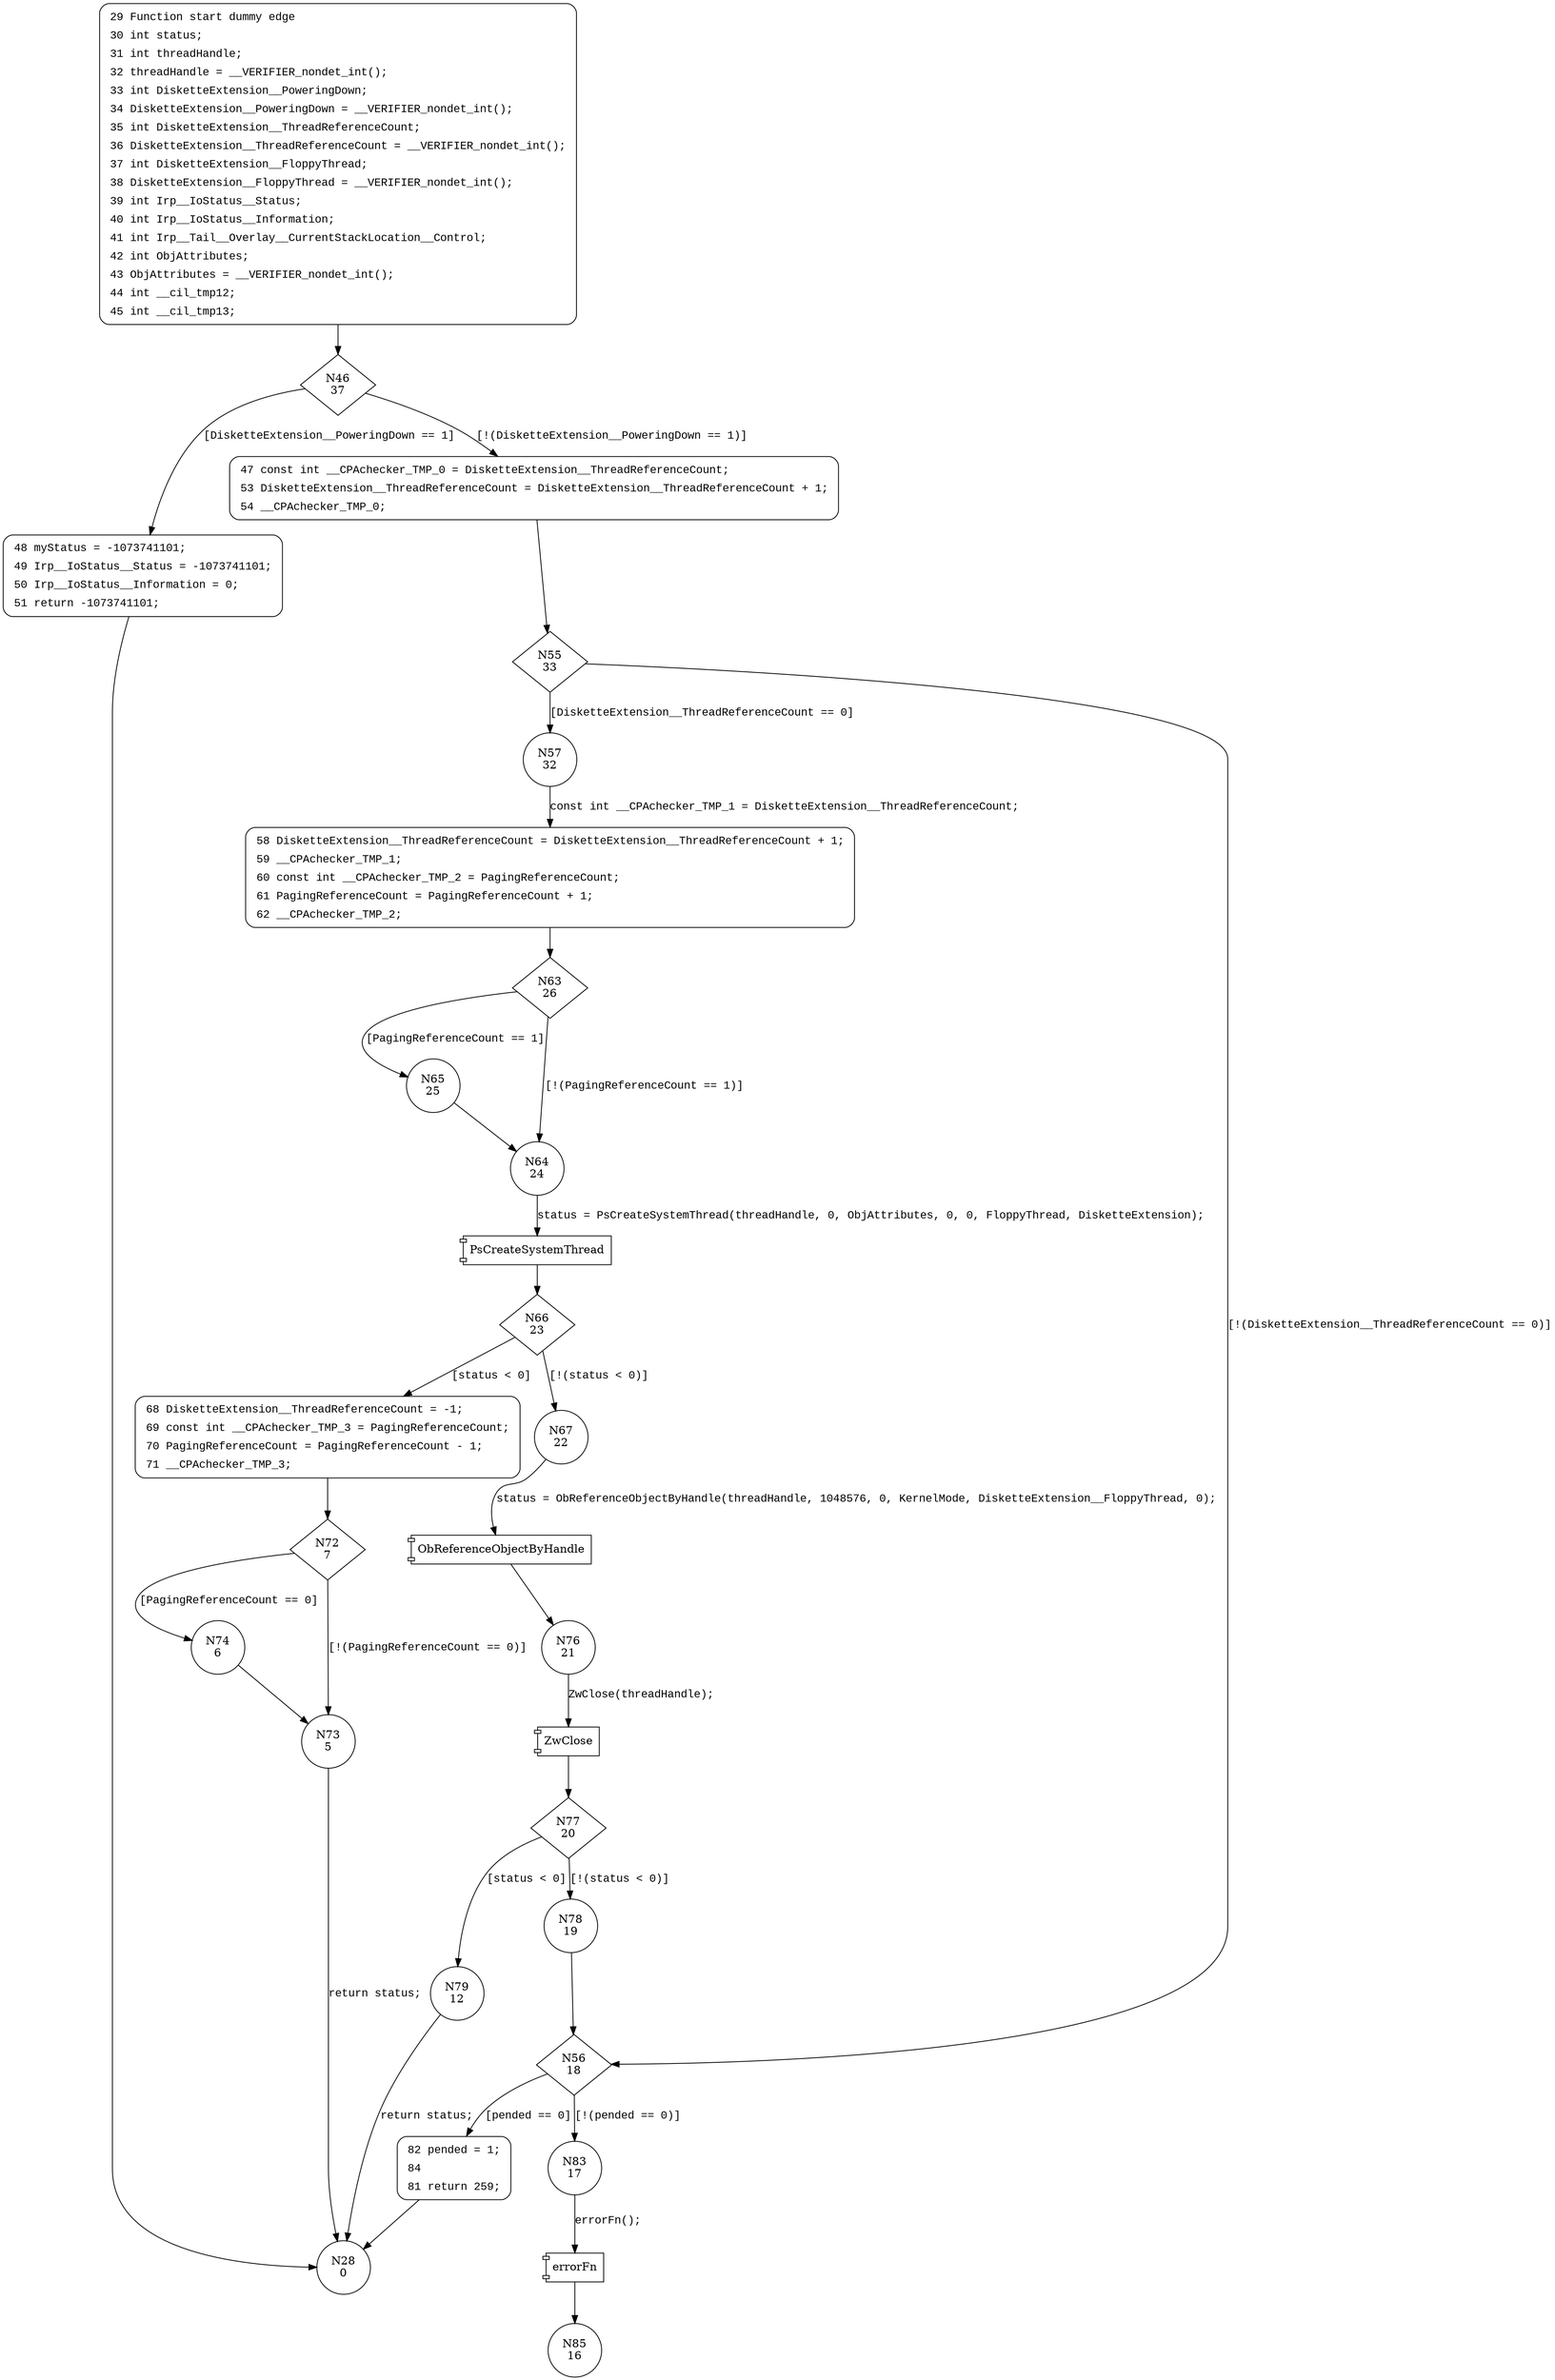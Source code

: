 digraph FlQueueIrpToThread {
46 [shape="diamond" label="N46\n37"]
48 [shape="circle" label="N48\n4"]
47 [shape="circle" label="N47\n36"]
55 [shape="diamond" label="N55\n33"]
57 [shape="circle" label="N57\n32"]
56 [shape="diamond" label="N56\n18"]
82 [shape="circle" label="N82\n15"]
83 [shape="circle" label="N83\n17"]
85 [shape="circle" label="N85\n16"]
58 [shape="circle" label="N58\n31"]
63 [shape="diamond" label="N63\n26"]
65 [shape="circle" label="N65\n25"]
64 [shape="circle" label="N64\n24"]
66 [shape="diamond" label="N66\n23"]
68 [shape="circle" label="N68\n11"]
67 [shape="circle" label="N67\n22"]
76 [shape="circle" label="N76\n21"]
77 [shape="diamond" label="N77\n20"]
79 [shape="circle" label="N79\n12"]
78 [shape="circle" label="N78\n19"]
28 [shape="circle" label="N28\n0"]
72 [shape="diamond" label="N72\n7"]
74 [shape="circle" label="N74\n6"]
73 [shape="circle" label="N73\n5"]
29 [style="filled,bold" penwidth="1" fillcolor="white" fontname="Courier New" shape="Mrecord" label=<<table border="0" cellborder="0" cellpadding="3" bgcolor="white"><tr><td align="right">29</td><td align="left">Function start dummy edge</td></tr><tr><td align="right">30</td><td align="left">int status;</td></tr><tr><td align="right">31</td><td align="left">int threadHandle;</td></tr><tr><td align="right">32</td><td align="left">threadHandle = __VERIFIER_nondet_int();</td></tr><tr><td align="right">33</td><td align="left">int DisketteExtension__PoweringDown;</td></tr><tr><td align="right">34</td><td align="left">DisketteExtension__PoweringDown = __VERIFIER_nondet_int();</td></tr><tr><td align="right">35</td><td align="left">int DisketteExtension__ThreadReferenceCount;</td></tr><tr><td align="right">36</td><td align="left">DisketteExtension__ThreadReferenceCount = __VERIFIER_nondet_int();</td></tr><tr><td align="right">37</td><td align="left">int DisketteExtension__FloppyThread;</td></tr><tr><td align="right">38</td><td align="left">DisketteExtension__FloppyThread = __VERIFIER_nondet_int();</td></tr><tr><td align="right">39</td><td align="left">int Irp__IoStatus__Status;</td></tr><tr><td align="right">40</td><td align="left">int Irp__IoStatus__Information;</td></tr><tr><td align="right">41</td><td align="left">int Irp__Tail__Overlay__CurrentStackLocation__Control;</td></tr><tr><td align="right">42</td><td align="left">int ObjAttributes;</td></tr><tr><td align="right">43</td><td align="left">ObjAttributes = __VERIFIER_nondet_int();</td></tr><tr><td align="right">44</td><td align="left">int __cil_tmp12;</td></tr><tr><td align="right">45</td><td align="left">int __cil_tmp13;</td></tr></table>>]
29 -> 46[label=""]
47 [style="filled,bold" penwidth="1" fillcolor="white" fontname="Courier New" shape="Mrecord" label=<<table border="0" cellborder="0" cellpadding="3" bgcolor="white"><tr><td align="right">47</td><td align="left">const int __CPAchecker_TMP_0 = DisketteExtension__ThreadReferenceCount;</td></tr><tr><td align="right">53</td><td align="left">DisketteExtension__ThreadReferenceCount = DisketteExtension__ThreadReferenceCount + 1;</td></tr><tr><td align="right">54</td><td align="left">__CPAchecker_TMP_0;</td></tr></table>>]
47 -> 55[label=""]
82 [style="filled,bold" penwidth="1" fillcolor="white" fontname="Courier New" shape="Mrecord" label=<<table border="0" cellborder="0" cellpadding="3" bgcolor="white"><tr><td align="right">82</td><td align="left">pended = 1;</td></tr><tr><td align="right">84</td><td align="left"></td></tr><tr><td align="right">81</td><td align="left">return 259;</td></tr></table>>]
82 -> 28[label=""]
58 [style="filled,bold" penwidth="1" fillcolor="white" fontname="Courier New" shape="Mrecord" label=<<table border="0" cellborder="0" cellpadding="3" bgcolor="white"><tr><td align="right">58</td><td align="left">DisketteExtension__ThreadReferenceCount = DisketteExtension__ThreadReferenceCount + 1;</td></tr><tr><td align="right">59</td><td align="left">__CPAchecker_TMP_1;</td></tr><tr><td align="right">60</td><td align="left">const int __CPAchecker_TMP_2 = PagingReferenceCount;</td></tr><tr><td align="right">61</td><td align="left">PagingReferenceCount = PagingReferenceCount + 1;</td></tr><tr><td align="right">62</td><td align="left">__CPAchecker_TMP_2;</td></tr></table>>]
58 -> 63[label=""]
68 [style="filled,bold" penwidth="1" fillcolor="white" fontname="Courier New" shape="Mrecord" label=<<table border="0" cellborder="0" cellpadding="3" bgcolor="white"><tr><td align="right">68</td><td align="left">DisketteExtension__ThreadReferenceCount = -1;</td></tr><tr><td align="right">69</td><td align="left">const int __CPAchecker_TMP_3 = PagingReferenceCount;</td></tr><tr><td align="right">70</td><td align="left">PagingReferenceCount = PagingReferenceCount - 1;</td></tr><tr><td align="right">71</td><td align="left">__CPAchecker_TMP_3;</td></tr></table>>]
68 -> 72[label=""]
48 [style="filled,bold" penwidth="1" fillcolor="white" fontname="Courier New" shape="Mrecord" label=<<table border="0" cellborder="0" cellpadding="3" bgcolor="white"><tr><td align="right">48</td><td align="left">myStatus = -1073741101;</td></tr><tr><td align="right">49</td><td align="left">Irp__IoStatus__Status = -1073741101;</td></tr><tr><td align="right">50</td><td align="left">Irp__IoStatus__Information = 0;</td></tr><tr><td align="right">51</td><td align="left">return -1073741101;</td></tr></table>>]
48 -> 28[label=""]
46 -> 48 [label="[DisketteExtension__PoweringDown == 1]" fontname="Courier New"]
46 -> 47 [label="[!(DisketteExtension__PoweringDown == 1)]" fontname="Courier New"]
55 -> 57 [label="[DisketteExtension__ThreadReferenceCount == 0]" fontname="Courier New"]
55 -> 56 [label="[!(DisketteExtension__ThreadReferenceCount == 0)]" fontname="Courier New"]
56 -> 82 [label="[pended == 0]" fontname="Courier New"]
56 -> 83 [label="[!(pended == 0)]" fontname="Courier New"]
100032 [shape="component" label="errorFn"]
83 -> 100032 [label="errorFn();" fontname="Courier New"]
100032 -> 85 [label="" fontname="Courier New"]
57 -> 58 [label="const int __CPAchecker_TMP_1 = DisketteExtension__ThreadReferenceCount;" fontname="Courier New"]
63 -> 65 [label="[PagingReferenceCount == 1]" fontname="Courier New"]
63 -> 64 [label="[!(PagingReferenceCount == 1)]" fontname="Courier New"]
100033 [shape="component" label="PsCreateSystemThread"]
64 -> 100033 [label="status = PsCreateSystemThread(threadHandle, 0, ObjAttributes, 0, 0, FloppyThread, DisketteExtension);" fontname="Courier New"]
100033 -> 66 [label="" fontname="Courier New"]
66 -> 68 [label="[status < 0]" fontname="Courier New"]
66 -> 67 [label="[!(status < 0)]" fontname="Courier New"]
100034 [shape="component" label="ObReferenceObjectByHandle"]
67 -> 100034 [label="status = ObReferenceObjectByHandle(threadHandle, 1048576, 0, KernelMode, DisketteExtension__FloppyThread, 0);" fontname="Courier New"]
100034 -> 76 [label="" fontname="Courier New"]
100035 [shape="component" label="ZwClose"]
76 -> 100035 [label="ZwClose(threadHandle);" fontname="Courier New"]
100035 -> 77 [label="" fontname="Courier New"]
77 -> 79 [label="[status < 0]" fontname="Courier New"]
77 -> 78 [label="[!(status < 0)]" fontname="Courier New"]
79 -> 28 [label="return status;" fontname="Courier New"]
72 -> 74 [label="[PagingReferenceCount == 0]" fontname="Courier New"]
72 -> 73 [label="[!(PagingReferenceCount == 0)]" fontname="Courier New"]
73 -> 28 [label="return status;" fontname="Courier New"]
65 -> 64 [label="" fontname="Courier New"]
78 -> 56 [label="" fontname="Courier New"]
74 -> 73 [label="" fontname="Courier New"]
}